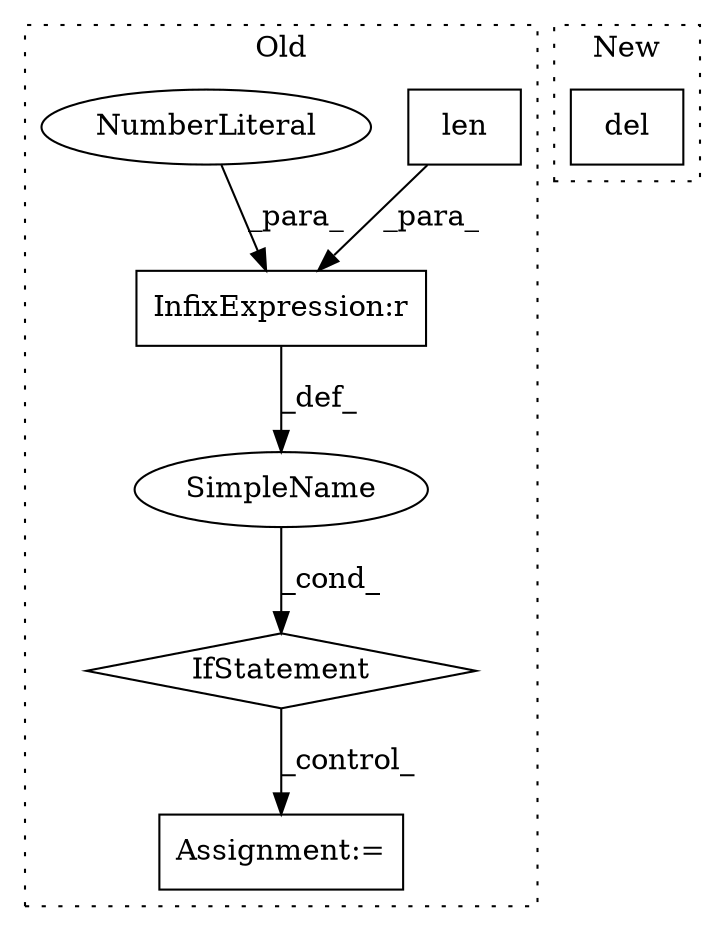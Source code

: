 digraph G {
subgraph cluster0 {
1 [label="len" a="32" s="7673,7702" l="4,1" shape="box"];
3 [label="InfixExpression:r" a="27" s="7703" l="3" shape="box"];
4 [label="IfStatement" a="25" s="7623,7708" l="4,2" shape="diamond"];
5 [label="NumberLiteral" a="34" s="7706" l="1" shape="ellipse"];
6 [label="SimpleName" a="42" s="" l="" shape="ellipse"];
7 [label="Assignment:=" a="7" s="7727" l="1" shape="box"];
label = "Old";
style="dotted";
}
subgraph cluster1 {
2 [label="del" a="32" s="7308,7337" l="4,1" shape="box"];
label = "New";
style="dotted";
}
1 -> 3 [label="_para_"];
3 -> 6 [label="_def_"];
4 -> 7 [label="_control_"];
5 -> 3 [label="_para_"];
6 -> 4 [label="_cond_"];
}